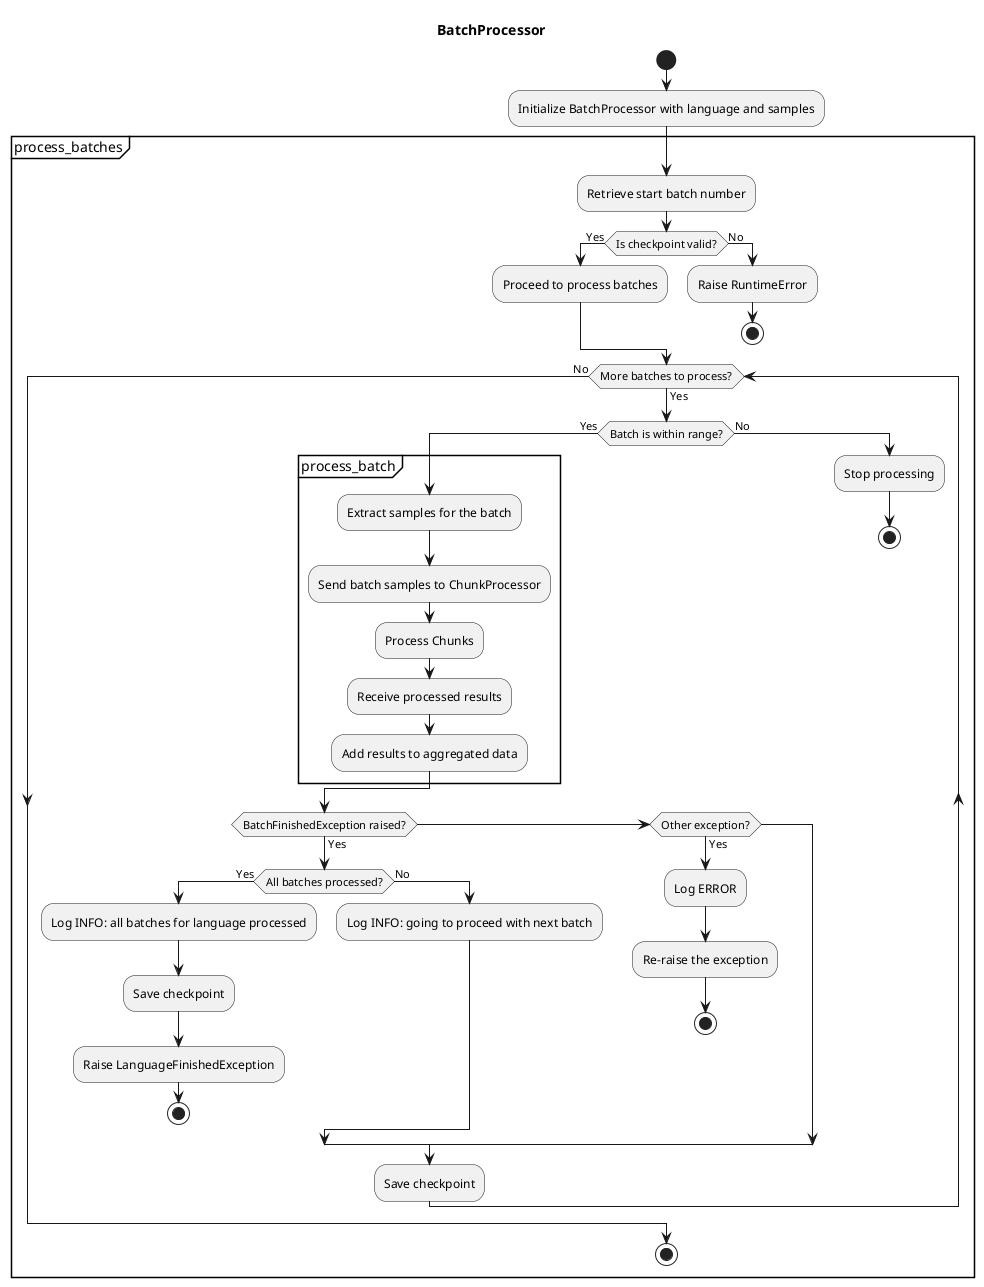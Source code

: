 @startuml
'https://plantuml.com/activity-diagram-beta
title BatchProcessor

start
:Initialize BatchProcessor with language and samples;

partition "process_batches" {
    :Retrieve start batch number;

    if (Is checkpoint valid?) then (Yes)
        :Proceed to process batches;
    else (No)
        :Raise RuntimeError;
        stop
    endif

    while (More batches to process?) is (Yes)
        if (Batch is within range?) then (Yes)
            partition "process_batch" {
                :Extract samples for the batch;
                :Send batch samples to ChunkProcessor;
                :Process Chunks;
                :Receive processed results;
                :Add results to aggregated data;
            }
            if (BatchFinishedException raised?) then (Yes)
                if (All batches processed?) then (Yes)
                    :Log INFO: all batches for language processed;
                    :Save checkpoint;
                    :Raise LanguageFinishedException;
                    stop
                else (No)
                    :Log INFO: going to proceed with next batch;
                endif
            elseif (Other exception?) then (Yes)
                :Log ERROR;
                :Re-raise the exception;
                stop
            endif

            :Save checkpoint;

        else (No)
            :Stop processing;
            stop
        endif
    endwhile (No)
    stop
}

@enduml

